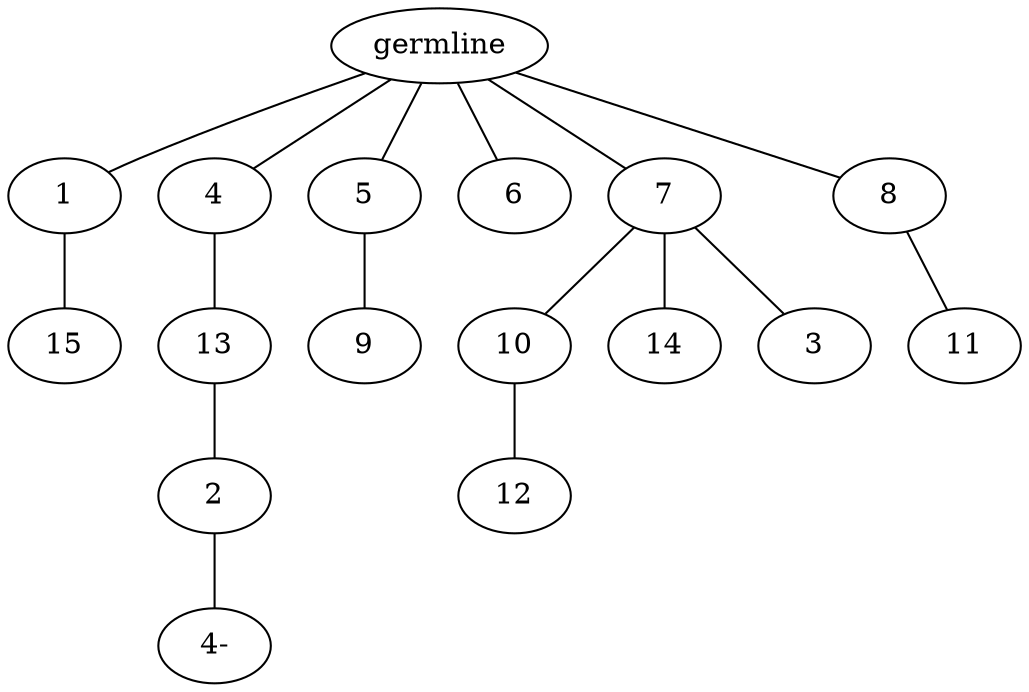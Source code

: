 graph tree {
    "140397250283312" [label="germline"];
    "140397250285184" [label="1"];
    "140397250574128" [label="15"];
    "140397250282160" [label="4"];
    "140397250576096" [label="13"];
    "140397250575232" [label="2"];
    "140397250284416" [label="4-"];
    "140397250285136" [label="5"];
    "140397250574752" [label="9"];
    "140397250283696" [label="6"];
    "140397250575616" [label="7"];
    "140397250574896" [label="10"];
    "140397250575424" [label="12"];
    "140397250573312" [label="14"];
    "140397250574848" [label="3"];
    "140397250575664" [label="8"];
    "140397250572976" [label="11"];
    "140397250283312" -- "140397250285184";
    "140397250283312" -- "140397250282160";
    "140397250283312" -- "140397250285136";
    "140397250283312" -- "140397250283696";
    "140397250283312" -- "140397250575616";
    "140397250283312" -- "140397250575664";
    "140397250285184" -- "140397250574128";
    "140397250282160" -- "140397250576096";
    "140397250576096" -- "140397250575232";
    "140397250575232" -- "140397250284416";
    "140397250285136" -- "140397250574752";
    "140397250575616" -- "140397250574896";
    "140397250575616" -- "140397250573312";
    "140397250575616" -- "140397250574848";
    "140397250574896" -- "140397250575424";
    "140397250575664" -- "140397250572976";
}
